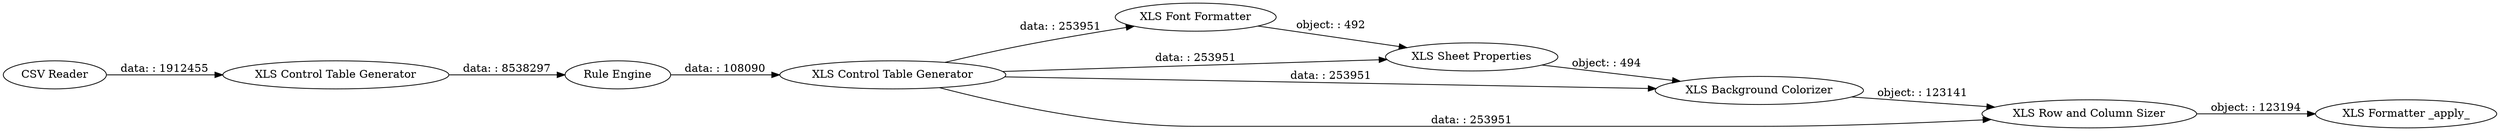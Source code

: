 digraph {
	"-8871966427306142932_12" [label="XLS Background Colorizer"]
	"-8871966427306142932_2" [label="XLS Control Table Generator"]
	"-8871966427306142932_14" [label="XLS Formatter _apply_"]
	"-8871966427306142932_4" [label="XLS Control Table Generator"]
	"-8871966427306142932_1" [label="CSV Reader"]
	"-8871966427306142932_9" [label="XLS Font Formatter"]
	"-8871966427306142932_15" [label="XLS Row and Column Sizer"]
	"-8871966427306142932_3" [label="Rule Engine"]
	"-8871966427306142932_8" [label="XLS Sheet Properties"]
	"-8871966427306142932_4" -> "-8871966427306142932_15" [label="data: : 253951"]
	"-8871966427306142932_4" -> "-8871966427306142932_9" [label="data: : 253951"]
	"-8871966427306142932_4" -> "-8871966427306142932_8" [label="data: : 253951"]
	"-8871966427306142932_8" -> "-8871966427306142932_12" [label="object: : 494"]
	"-8871966427306142932_15" -> "-8871966427306142932_14" [label="object: : 123194"]
	"-8871966427306142932_12" -> "-8871966427306142932_15" [label="object: : 123141"]
	"-8871966427306142932_1" -> "-8871966427306142932_2" [label="data: : 1912455"]
	"-8871966427306142932_2" -> "-8871966427306142932_3" [label="data: : 8538297"]
	"-8871966427306142932_3" -> "-8871966427306142932_4" [label="data: : 108090"]
	"-8871966427306142932_4" -> "-8871966427306142932_12" [label="data: : 253951"]
	"-8871966427306142932_9" -> "-8871966427306142932_8" [label="object: : 492"]
	rankdir=LR
}
